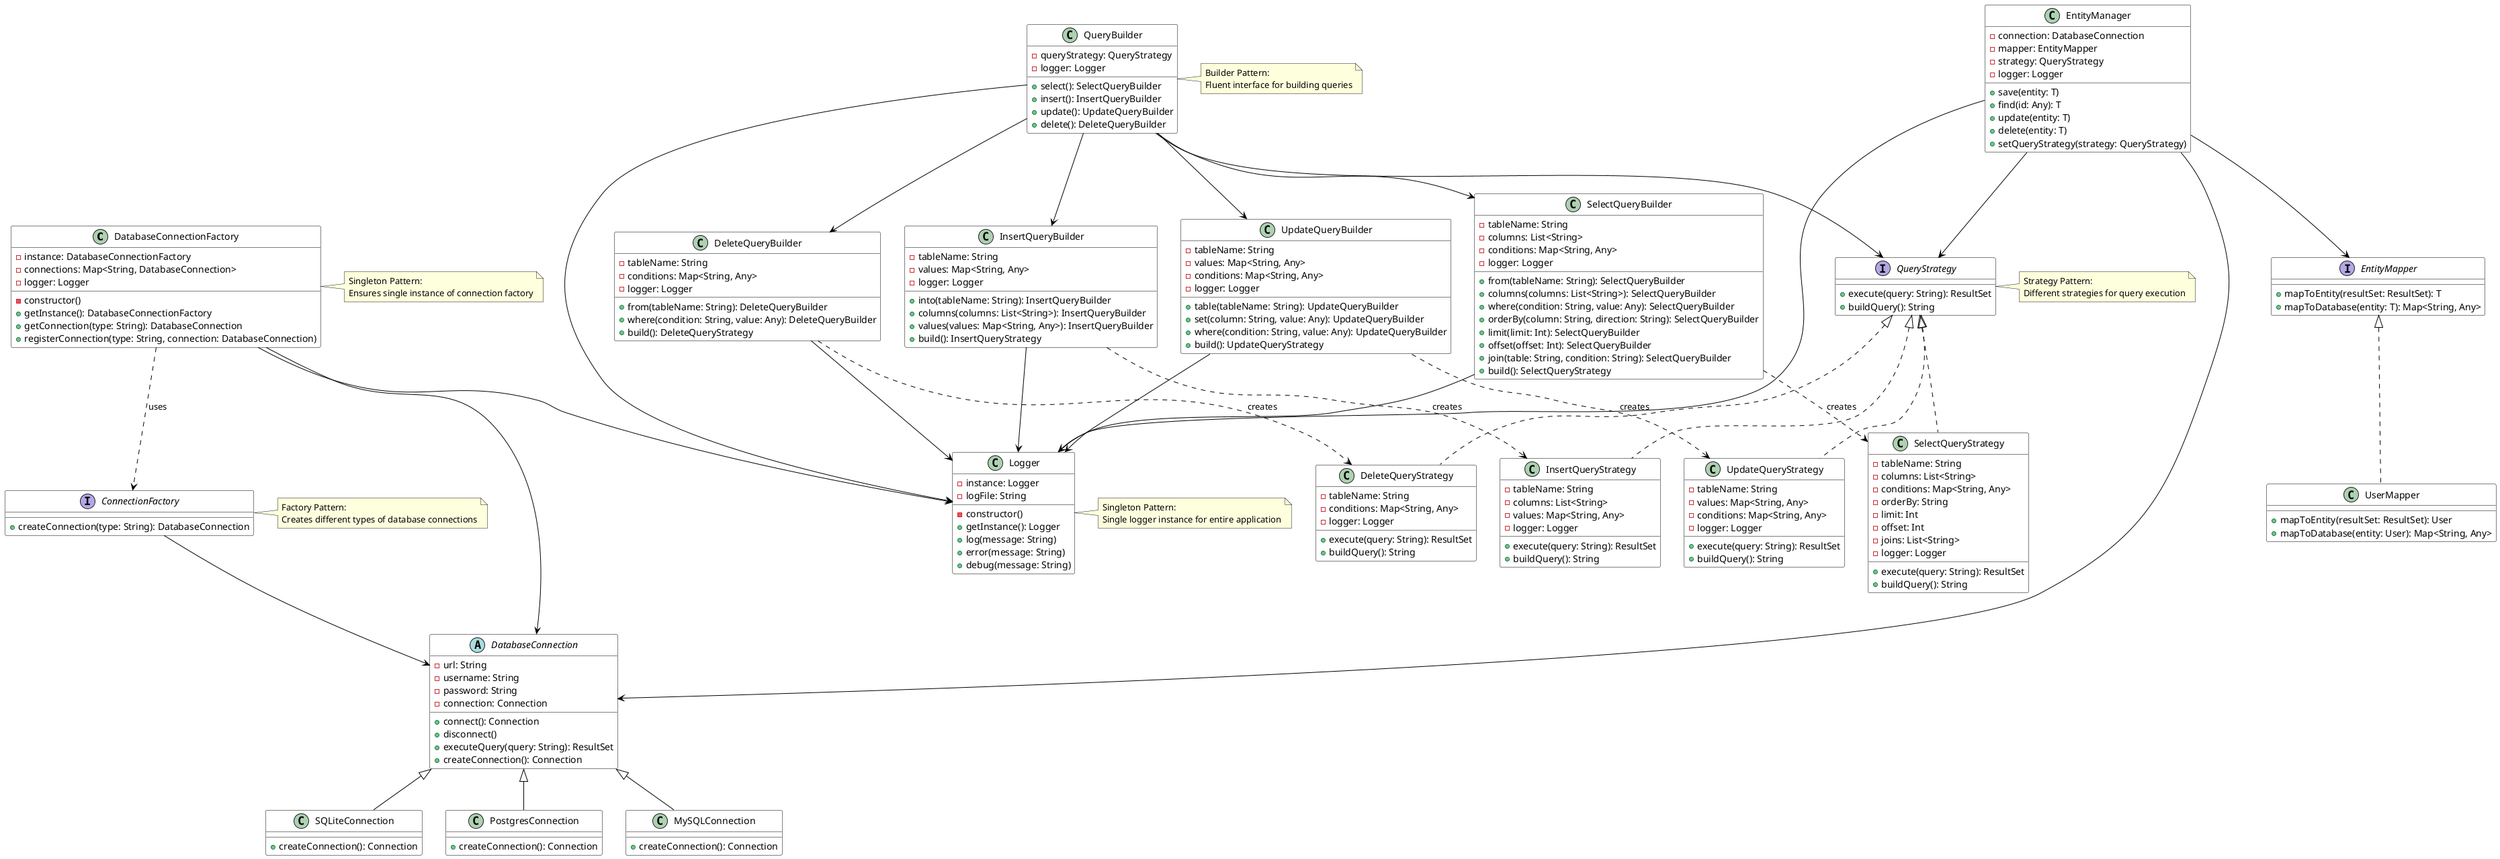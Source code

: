 @startuml

skinparam class {
    BackgroundColor white
    ArrowColor black
    BorderColor black
}

class DatabaseConnectionFactory {
    -instance: DatabaseConnectionFactory
    -connections: Map<String, DatabaseConnection>
    -logger: Logger
    -constructor()
    +getInstance(): DatabaseConnectionFactory
    +getConnection(type: String): DatabaseConnection
    +registerConnection(type: String, connection: DatabaseConnection)
}

note right of DatabaseConnectionFactory
    Singleton Pattern:
    Ensures single instance of connection factory
end note

class Logger {
    -instance: Logger
    -logFile: String
    -constructor()
    +getInstance(): Logger
    +log(message: String)
    +error(message: String)
    +debug(message: String)
}

note right of Logger
    Singleton Pattern:
    Single logger instance for entire application
end note

interface ConnectionFactory {
    +createConnection(type: String): DatabaseConnection
}

note right of ConnectionFactory
    Factory Pattern:
    Creates different types of database connections
end note

abstract class DatabaseConnection {
    -url: String
    -username: String
    -password: String
    -connection: Connection
    +connect(): Connection
    +disconnect()
    +executeQuery(query: String): ResultSet
    +createConnection(): Connection
}

class SQLiteConnection extends DatabaseConnection {
    +createConnection(): Connection
}

class PostgresConnection extends DatabaseConnection {
    +createConnection(): Connection
}

class MySQLConnection extends DatabaseConnection {
    +createConnection(): Connection
}

class EntityManager {
    -connection: DatabaseConnection
    -mapper: EntityMapper
    -strategy: QueryStrategy
    -logger: Logger
    +save(entity: T)
    +find(id: Any): T
    +update(entity: T)
    +delete(entity: T)
    +setQueryStrategy(strategy: QueryStrategy)
}

interface EntityMapper {
    +mapToEntity(resultSet: ResultSet): T
    +mapToDatabase(entity: T): Map<String, Any>
}

class UserMapper implements EntityMapper {
    +mapToEntity(resultSet: ResultSet): User
    +mapToDatabase(entity: User): Map<String, Any>
}

class QueryBuilder {
    -queryStrategy: QueryStrategy
    -logger: Logger
    +select(): SelectQueryBuilder
    +insert(): InsertQueryBuilder
    +update(): UpdateQueryBuilder
    +delete(): DeleteQueryBuilder
}

note right of QueryBuilder
    Builder Pattern:
    Fluent interface for building queries
end note

class SelectQueryBuilder {
    -tableName: String
    -columns: List<String>
    -conditions: Map<String, Any>
    -logger: Logger
    +from(tableName: String): SelectQueryBuilder
    +columns(columns: List<String>): SelectQueryBuilder
    +where(condition: String, value: Any): SelectQueryBuilder
    +orderBy(column: String, direction: String): SelectQueryBuilder
    +limit(limit: Int): SelectQueryBuilder
    +offset(offset: Int): SelectQueryBuilder
    +join(table: String, condition: String): SelectQueryBuilder
    +build(): SelectQueryStrategy
}

class InsertQueryBuilder {
    -tableName: String
    -values: Map<String, Any>
    -logger: Logger
    +into(tableName: String): InsertQueryBuilder
    +columns(columns: List<String>): InsertQueryBuilder
    +values(values: Map<String, Any>): InsertQueryBuilder
    +build(): InsertQueryStrategy
}

class UpdateQueryBuilder {
    -tableName: String
    -values: Map<String, Any>
    -conditions: Map<String, Any>
    -logger: Logger
    +table(tableName: String): UpdateQueryBuilder
    +set(column: String, value: Any): UpdateQueryBuilder
    +where(condition: String, value: Any): UpdateQueryBuilder
    +build(): UpdateQueryStrategy
}

class DeleteQueryBuilder {
    -tableName: String
    -conditions: Map<String, Any>
    -logger: Logger
    +from(tableName: String): DeleteQueryBuilder
    +where(condition: String, value: Any): DeleteQueryBuilder
    +build(): DeleteQueryStrategy
}

interface QueryStrategy {
    +execute(query: String): ResultSet
    +buildQuery(): String
}

note right of QueryStrategy
    Strategy Pattern:
    Different strategies for query execution
end note

class SelectQueryStrategy implements QueryStrategy {
    -tableName: String
    -columns: List<String>
    -conditions: Map<String, Any>
    -orderBy: String
    -limit: Int
    -offset: Int
    -joins: List<String>
    -logger: Logger
    +execute(query: String): ResultSet
    +buildQuery(): String
}

class InsertQueryStrategy implements QueryStrategy {
    -tableName: String
    -columns: List<String>
    -values: Map<String, Any>
    -logger: Logger
    +execute(query: String): ResultSet
    +buildQuery(): String
}

class UpdateQueryStrategy implements QueryStrategy {
    -tableName: String
    -values: Map<String, Any>
    -conditions: Map<String, Any>
    -logger: Logger
    +execute(query: String): ResultSet
    +buildQuery(): String
}

class DeleteQueryStrategy implements QueryStrategy {
    -tableName: String
    -conditions: Map<String, Any>
    -logger: Logger
    +execute(query: String): ResultSet
    +buildQuery(): String
}

DatabaseConnectionFactory --> DatabaseConnection
DatabaseConnectionFactory --> Logger
ConnectionFactory --> DatabaseConnection
EntityManager --> DatabaseConnection
EntityManager --> EntityMapper
EntityManager --> QueryStrategy
EntityManager --> Logger
QueryBuilder --> QueryStrategy
QueryBuilder --> Logger
DatabaseConnectionFactory ..> ConnectionFactory : uses

QueryBuilder --> SelectQueryBuilder
QueryBuilder --> InsertQueryBuilder
QueryBuilder --> UpdateQueryBuilder
QueryBuilder --> DeleteQueryBuilder

SelectQueryBuilder ..> SelectQueryStrategy : creates
InsertQueryBuilder ..> InsertQueryStrategy : creates
UpdateQueryBuilder ..> UpdateQueryStrategy : creates
DeleteQueryBuilder ..> DeleteQueryStrategy : creates

SelectQueryBuilder --> Logger
InsertQueryBuilder --> Logger
UpdateQueryBuilder --> Logger
DeleteQueryBuilder --> Logger

@enduml
